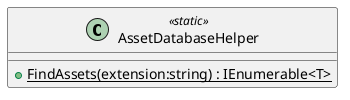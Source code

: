 @startuml
class AssetDatabaseHelper <<static>> {
    + {static} FindAssets(extension:string) : IEnumerable<T>
}
@enduml
